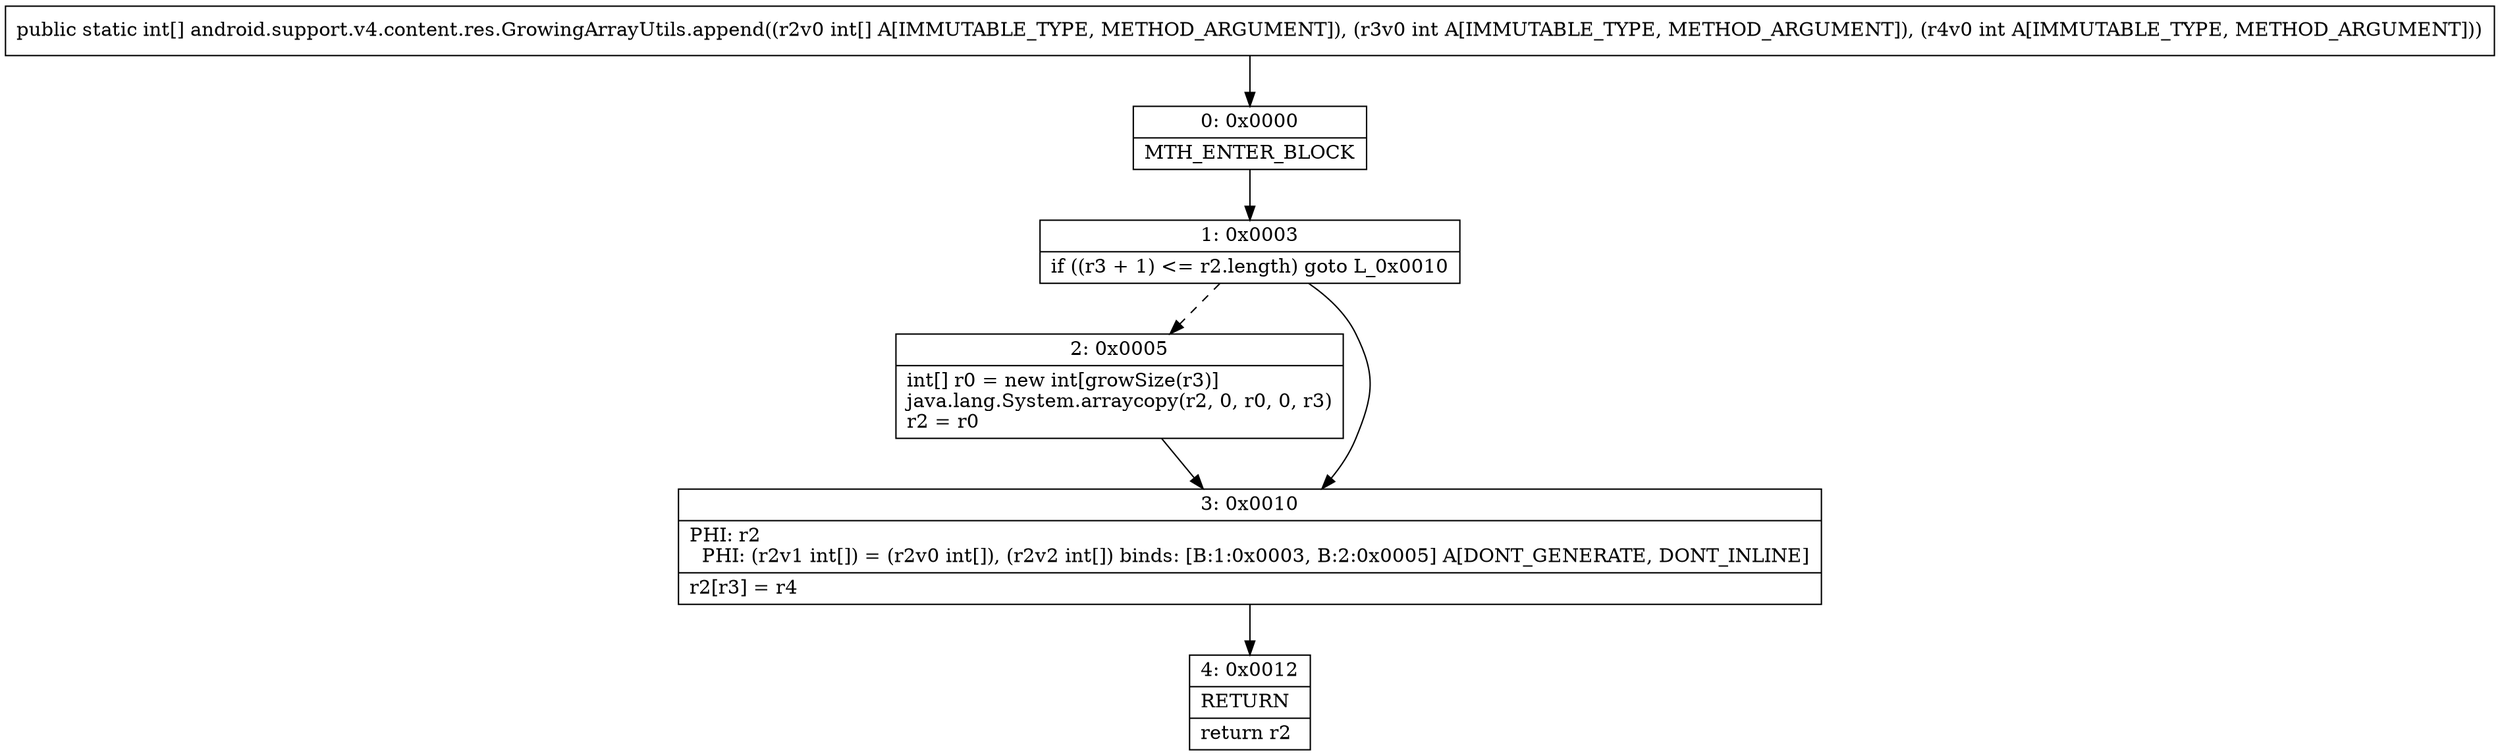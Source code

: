 digraph "CFG forandroid.support.v4.content.res.GrowingArrayUtils.append([III)[I" {
Node_0 [shape=record,label="{0\:\ 0x0000|MTH_ENTER_BLOCK\l}"];
Node_1 [shape=record,label="{1\:\ 0x0003|if ((r3 + 1) \<= r2.length) goto L_0x0010\l}"];
Node_2 [shape=record,label="{2\:\ 0x0005|int[] r0 = new int[growSize(r3)]\ljava.lang.System.arraycopy(r2, 0, r0, 0, r3)\lr2 = r0\l}"];
Node_3 [shape=record,label="{3\:\ 0x0010|PHI: r2 \l  PHI: (r2v1 int[]) = (r2v0 int[]), (r2v2 int[]) binds: [B:1:0x0003, B:2:0x0005] A[DONT_GENERATE, DONT_INLINE]\l|r2[r3] = r4\l}"];
Node_4 [shape=record,label="{4\:\ 0x0012|RETURN\l|return r2\l}"];
MethodNode[shape=record,label="{public static int[] android.support.v4.content.res.GrowingArrayUtils.append((r2v0 int[] A[IMMUTABLE_TYPE, METHOD_ARGUMENT]), (r3v0 int A[IMMUTABLE_TYPE, METHOD_ARGUMENT]), (r4v0 int A[IMMUTABLE_TYPE, METHOD_ARGUMENT])) }"];
MethodNode -> Node_0;
Node_0 -> Node_1;
Node_1 -> Node_2[style=dashed];
Node_1 -> Node_3;
Node_2 -> Node_3;
Node_3 -> Node_4;
}

